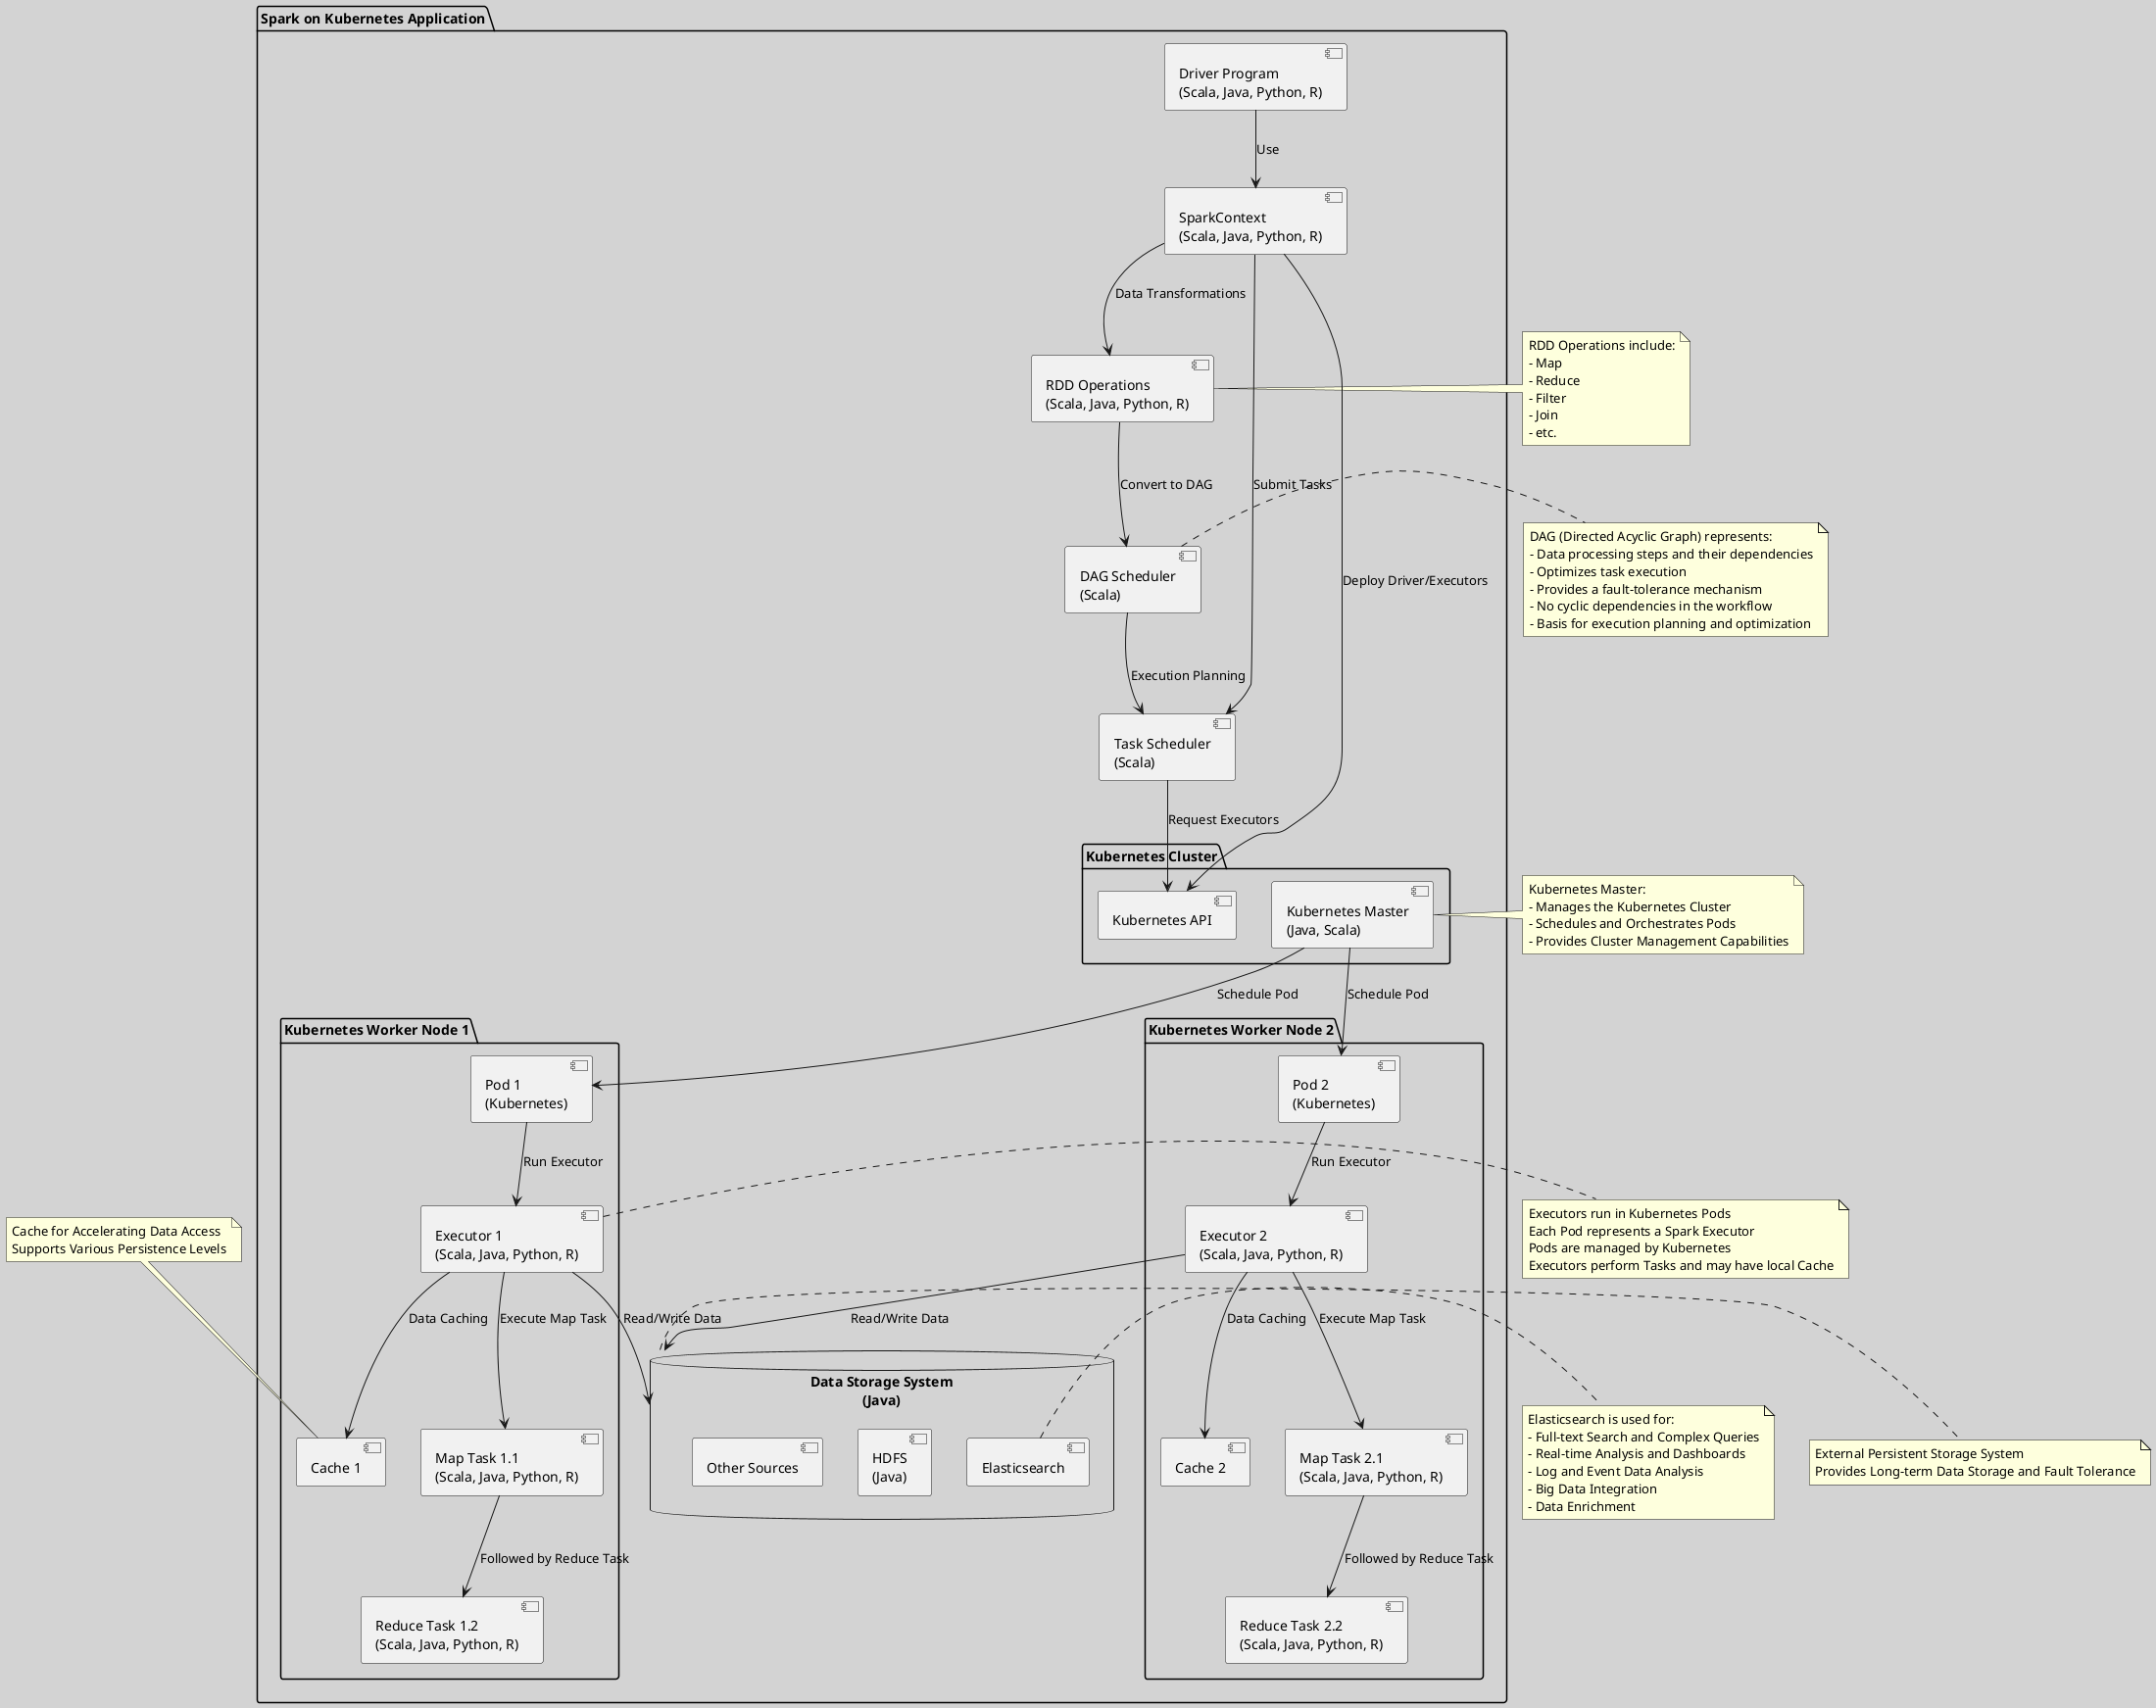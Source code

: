 @startuml
skinparam backgroundColor #D3D3D3

package "Spark on Kubernetes Application" {
    [Driver Program\n(Scala, Java, Python, R)] as Driver
        [SparkContext\n(Scala, Java, Python, R)] as SC
        [RDD Operations\n(Scala, Java, Python, R)] as RDDOps
        [DAG Scheduler\n(Scala)] as DAG
        [Task Scheduler\n(Scala)] as TS

    package "Kubernetes Cluster" {
        [Kubernetes Master\n(Java, Scala)] as K8sMaster
        [Kubernetes API] as K8sAPI
    }

    package "Kubernetes Worker Node 1" {
        [Pod 1\n(Kubernetes)] as Pod1
        [Executor 1\n(Scala, Java, Python, R)] as E1
        [Cache 1] as C1
        [Map Task 1.1\n(Scala, Java, Python, R)] as MT11
        [Reduce Task 1.2\n(Scala, Java, Python, R)] as RT12
    }

    package "Kubernetes Worker Node 2" {
        [Pod 2\n(Kubernetes)] as Pod2
        [Executor 2\n(Scala, Java, Python, R)] as E2
        [Cache 2] as C2
        [Map Task 2.1\n(Scala, Java, Python, R)] as MT21
        [Reduce Task 2.2\n(Scala, Java, Python, R)] as RT22
    }

    database "Data Storage System\n(Java)" as Storage {
        [HDFS\n(Java)]
        [Elasticsearch]
        [Other Sources] as Others
    }
}

Driver --> SC : Use
SC --> RDDOps : Data Transformations
RDDOps --> DAG : Convert to DAG
SC --> TS : Submit Tasks
SC --> K8sAPI : Deploy Driver/Executors
DAG --> TS : Execution Planning
TS --> K8sAPI : Request Executors
K8sMaster --> Pod1 : Schedule Pod
K8sMaster --> Pod2 : Schedule Pod
Pod1 --> E1 : Run Executor
E1 --> C1 : Data Caching
E1 --> MT11 : Execute Map Task
MT11 --> RT12 : Followed by Reduce Task
Pod2 --> E2 : Run Executor
E2 --> C2 : Data Caching
E2 --> MT21 : Execute Map Task
MT21 --> RT22 : Followed by Reduce Task
E1 --> Storage : Read/Write Data
E2 --> Storage : Read/Write Data

note right of RDDOps
  RDD Operations include:
  - Map
  - Reduce
  - Filter
  - Join
  - etc.
end note

note right of DAG
  DAG (Directed Acyclic Graph) represents:
  - Data processing steps and their dependencies
  - Optimizes task execution
  - Provides a fault-tolerance mechanism
  - No cyclic dependencies in the workflow
  - Basis for execution planning and optimization
end note

note right of Elasticsearch
  Elasticsearch is used for:
  - Full-text Search and Complex Queries
  - Real-time Analysis and Dashboards
  - Log and Event Data Analysis
  - Big Data Integration
  - Data Enrichment
end note

note top of C1
  Cache for Accelerating Data Access
  Supports Various Persistence Levels
end note

note right of Storage
  External Persistent Storage System
  Provides Long-term Data Storage and Fault Tolerance
end note

note right of K8sMaster
  Kubernetes Master:
  - Manages the Kubernetes Cluster
  - Schedules and Orchestrates Pods
  - Provides Cluster Management Capabilities
end note

note right of E1
  Executors run in Kubernetes Pods
  Each Pod represents a Spark Executor
  Pods are managed by Kubernetes
  Executors perform Tasks and may have local Cache
end note

@enduml
